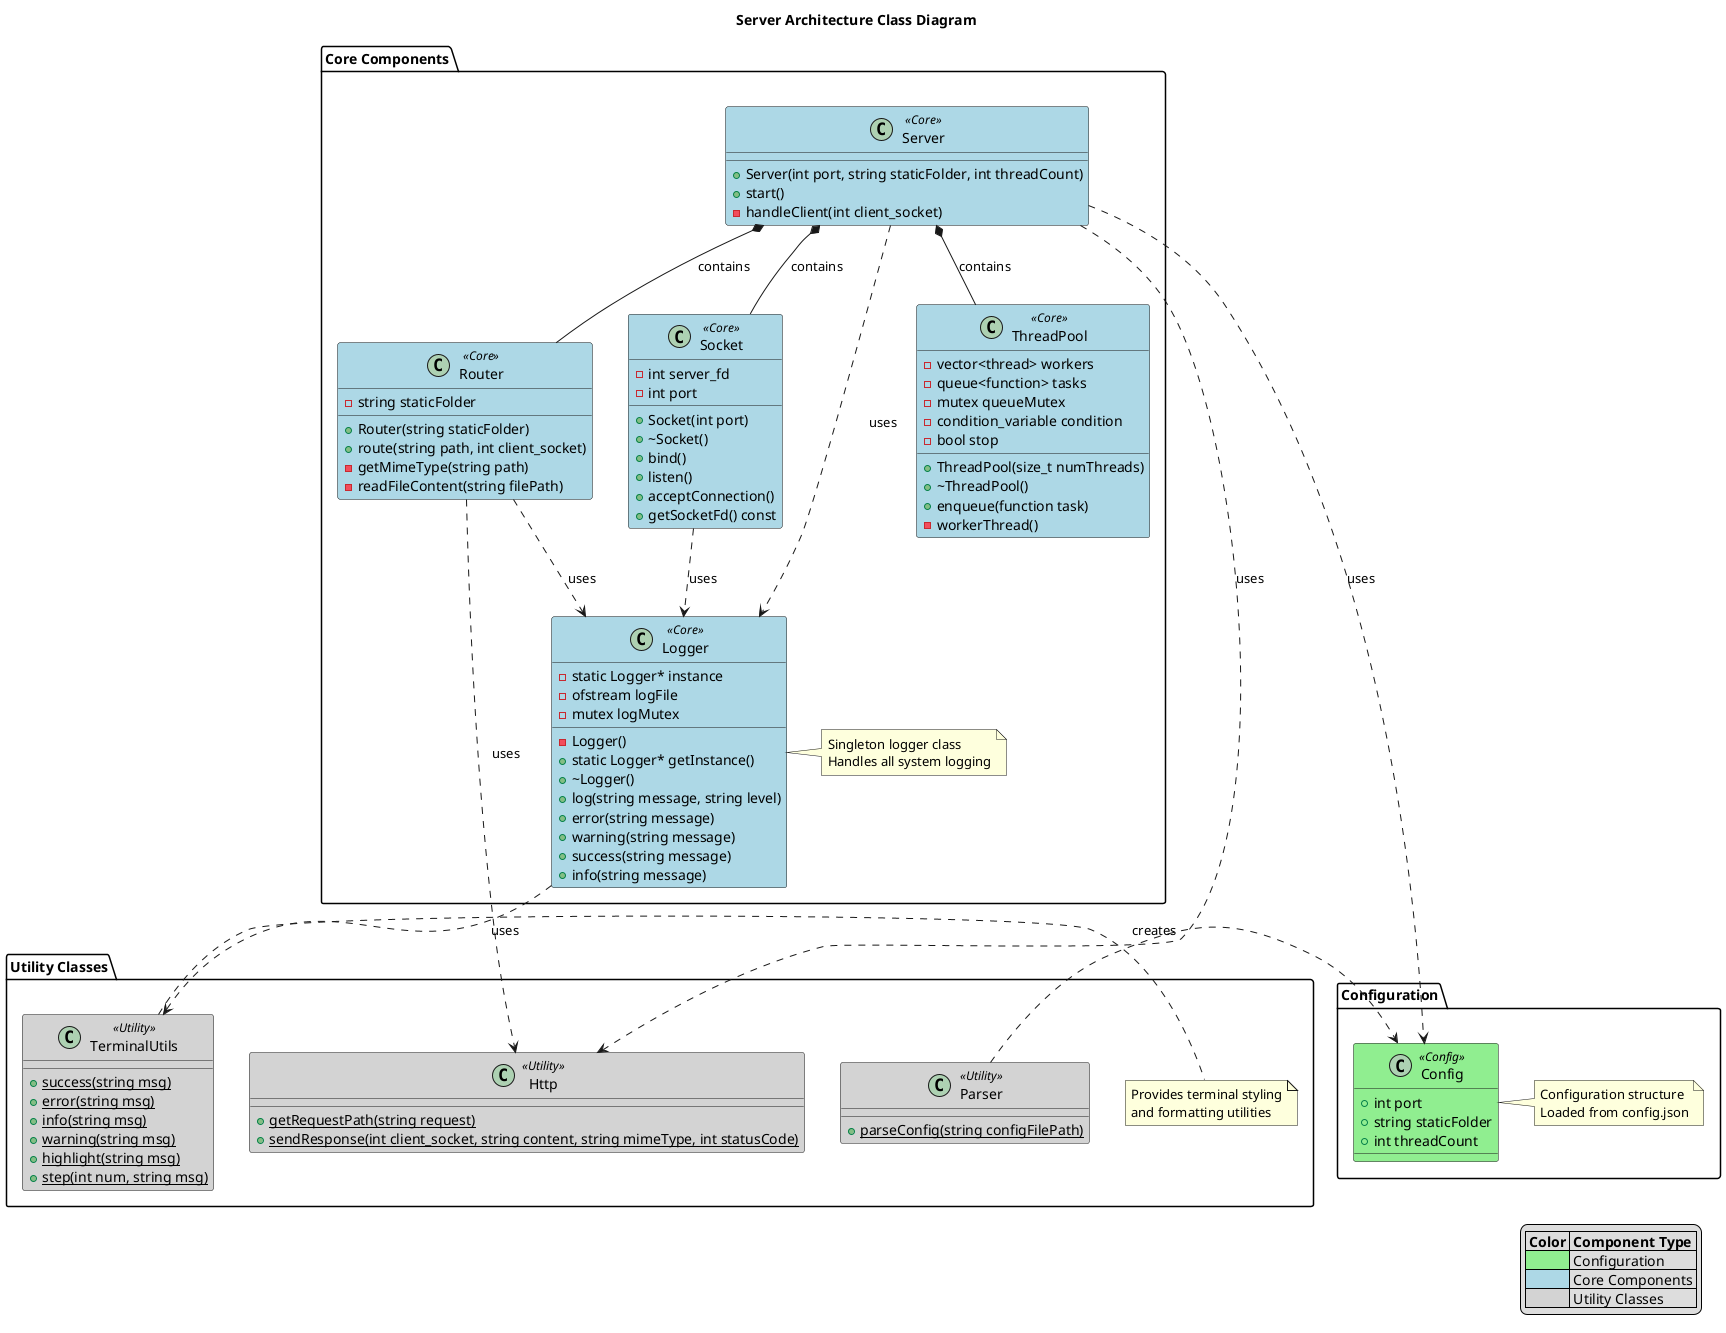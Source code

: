 @startuml server-architecture

skinparam class {
    BackgroundColor<<Config>> LightGreen
    BackgroundColor<<Core>> LightBlue
    BackgroundColor<<Utility>> LightGray
}

title Server Architecture Class Diagram

package "Configuration" {
    class Config <<Config>> {
        + int port
        + string staticFolder
        + int threadCount
    }
    note right of Config
        Configuration structure
        Loaded from config.json
    end note
}

package "Core Components" {
    class ThreadPool <<Core>> {
        - vector<thread> workers
        - queue<function> tasks
        - mutex queueMutex
        - condition_variable condition
        - bool stop
        + ThreadPool(size_t numThreads)
        + ~ThreadPool()
        + enqueue(function task)
        - workerThread()
    }

    class Socket <<Core>> {
        - int server_fd
        - int port
        + Socket(int port)
        + ~Socket()
        + bind()
        + listen()
        + acceptConnection()
        + getSocketFd() const
    }

    class Router <<Core>> {
        - string staticFolder
        + Router(string staticFolder)
        + route(string path, int client_socket)
        - getMimeType(string path)
        - readFileContent(string filePath)
    }

    class Server <<Core>> {
        + Server(int port, string staticFolder, int threadCount)
        + start()
        - handleClient(int client_socket)
    }

    class Logger <<Core>> {
        - static Logger* instance
        - ofstream logFile
        - mutex logMutex
        - Logger()
        + static Logger* getInstance()
        + ~Logger()
        + log(string message, string level)
        + error(string message)
        + warning(string message)
        + success(string message)
        + info(string message)
    }
    note right of Logger
        Singleton logger class
        Handles all system logging
    end note
}

package "Utility Classes" {
    class Http <<Utility>> {
        + {static} getRequestPath(string request)
        + {static} sendResponse(int client_socket, string content, string mimeType, int statusCode)
    }

    class Parser <<Utility>> {
        + {static} parseConfig(string configFilePath)
    }

    class TerminalUtils <<Utility>> {
        + {static} success(string msg)
        + {static} error(string msg)
        + {static} info(string msg)
        + {static} warning(string msg)
        + {static} highlight(string msg)
        + {static} step(int num, string msg)
    }
    note right of TerminalUtils
        Provides terminal styling
        and formatting utilities
    end note
}

' Relationships
Server *-- Socket : contains
Server *-- Router : contains
Server *-- ThreadPool : contains
Server ..> Http : uses
Parser ..> Config : creates
Server ..> Config : uses
Router ..> Http : uses
Logger ..> TerminalUtils : uses
Server ..> Logger : uses
Socket ..> Logger : uses
Router ..> Logger : uses

' Layout hints
Config -[hidden]> Http
Http -[hidden]> Parser

legend right
    |= Color |= Component Type |
    |<#LightGreen>| Configuration |
    |<#LightBlue>| Core Components |
    |<#LightGray>| Utility Classes |
endlegend

@enduml
